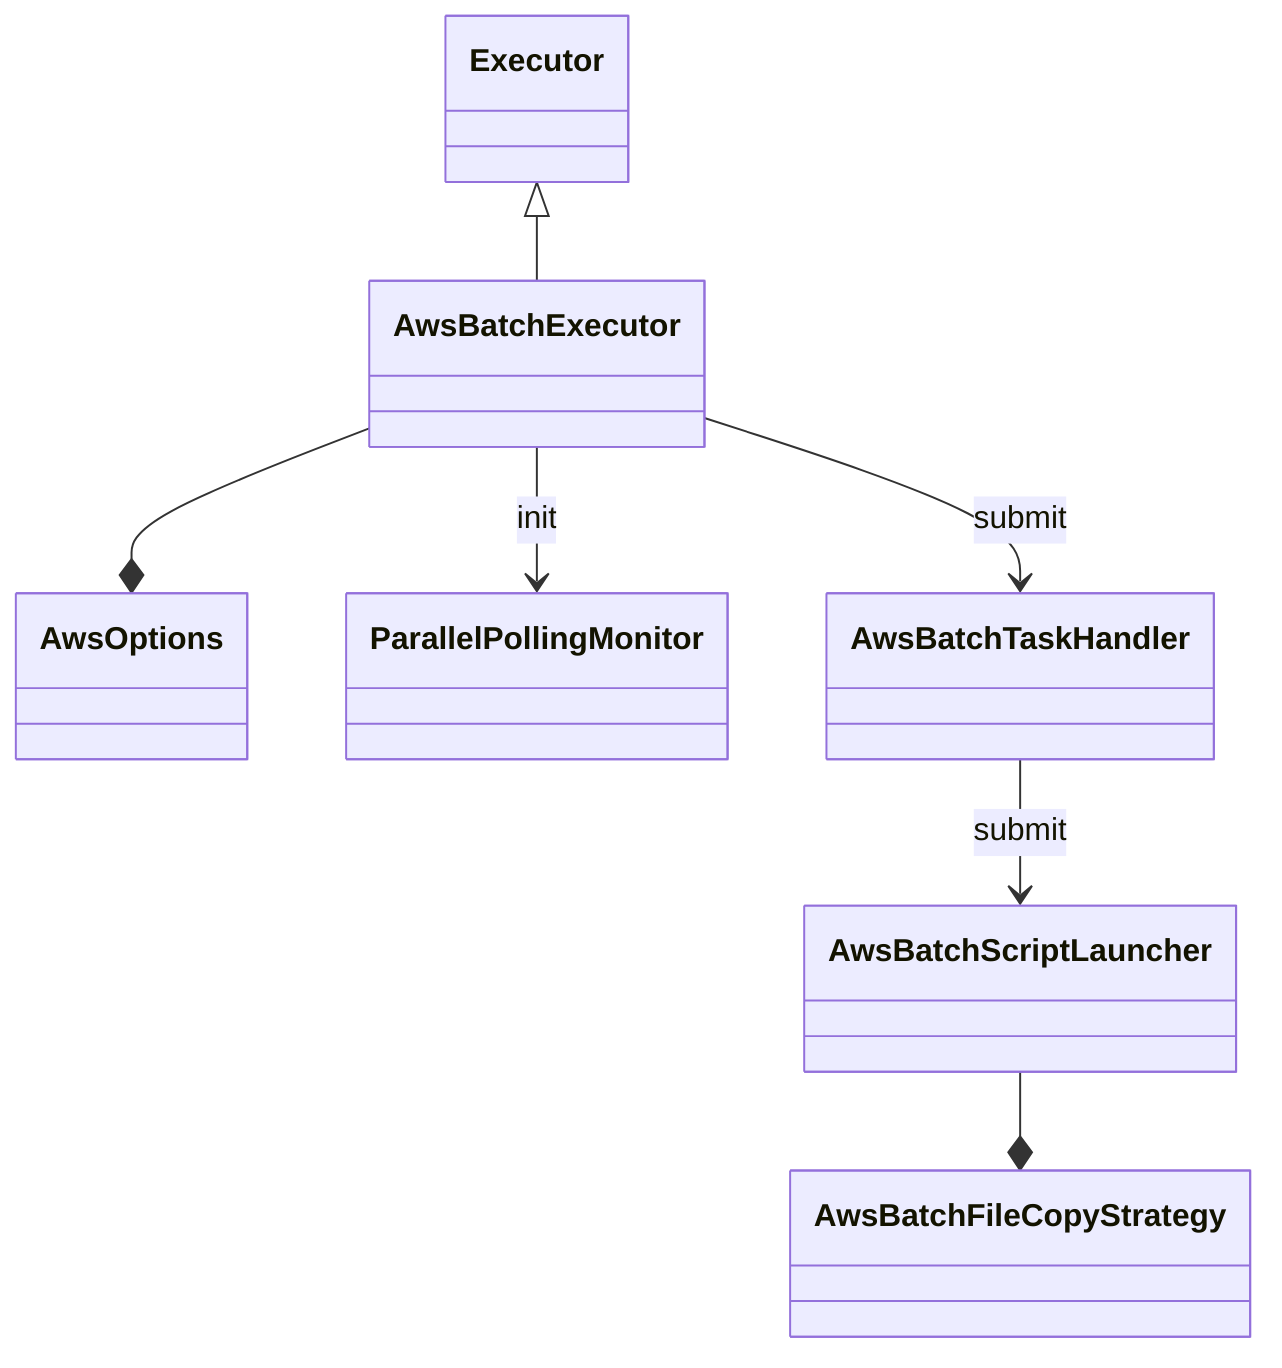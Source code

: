 classDiagram
    %%
    %% nextflow.cloud.aws
    %%
    Executor <|-- AwsBatchExecutor
    %% TaskHandler <|-- AwsBatchTaskHandler
    %% BashWrapperBuilder <|-- AwsBatchScriptLauncher

    AwsBatchExecutor --* AwsOptions

    AwsBatchExecutor --> ParallelPollingMonitor : init
    AwsBatchExecutor --> AwsBatchTaskHandler : submit
    AwsBatchTaskHandler --> AwsBatchScriptLauncher : submit

    %% SimpleFileCopyStrategy <|-- AwsBatchFileCopyStrategy
    AwsBatchScriptLauncher --* AwsBatchFileCopyStrategy